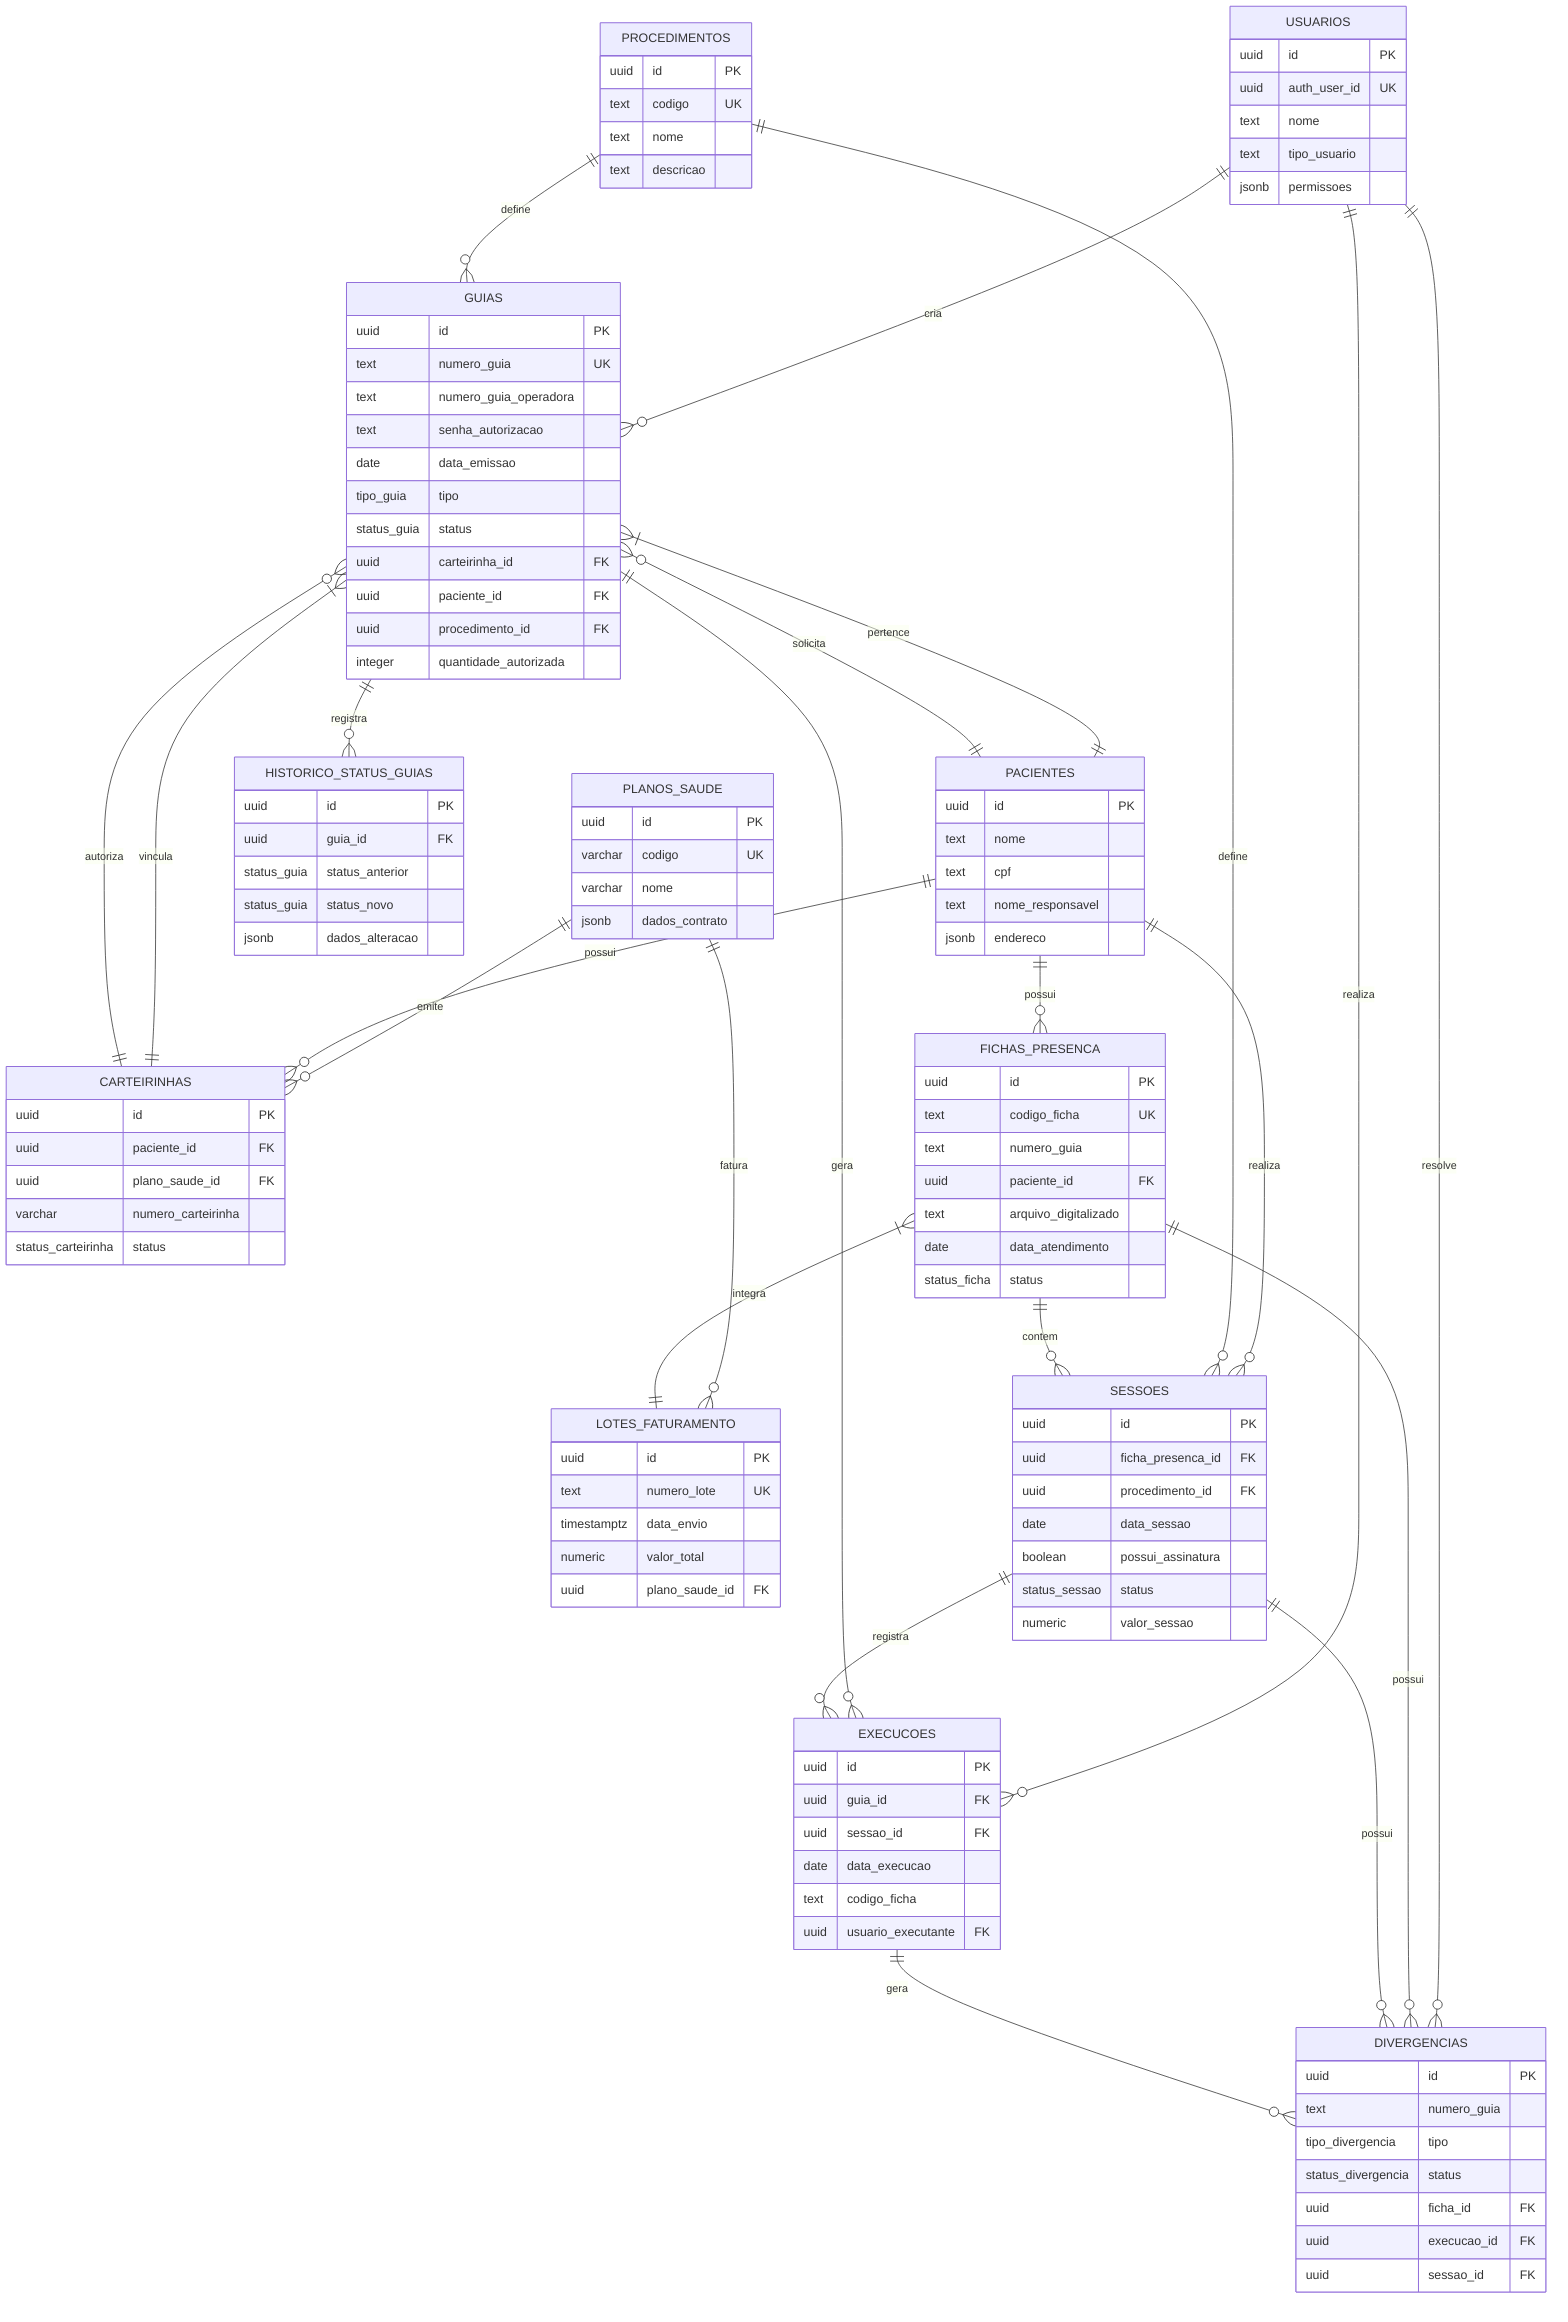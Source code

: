 erDiagram
    USUARIOS ||--o{ GUIAS : cria
    USUARIOS ||--o{ EXECUCOES : realiza
    USUARIOS ||--o{ DIVERGENCIAS : resolve

    PLANOS_SAUDE ||--o{ CARTEIRINHAS : emite
    PLANOS_SAUDE ||--o{ LOTES_FATURAMENTO : fatura

    PACIENTES ||--o{ CARTEIRINHAS : possui
    PACIENTES ||--o{ GUIAS : solicita
    PACIENTES ||--o{ FICHAS_PRESENCA : possui
    PACIENTES ||--o{ SESSOES : realiza

    PROCEDIMENTOS ||--o{ GUIAS : define
    PROCEDIMENTOS ||--o{ SESSOES : define

    CARTEIRINHAS ||--o{ GUIAS : autoriza

    GUIAS ||--o{ EXECUCOES : gera
    GUIAS ||--o{ HISTORICO_STATUS_GUIAS : registra
    GUIAS }|--|| PACIENTES : pertence
    GUIAS }|--|| CARTEIRINHAS : vincula

    FICHAS_PRESENCA ||--o{ SESSOES : contem
    FICHAS_PRESENCA ||--o{ DIVERGENCIAS : possui
    FICHAS_PRESENCA }|--|| LOTES_FATURAMENTO : integra

    SESSOES ||--o{ EXECUCOES : registra
    SESSOES ||--o{ DIVERGENCIAS : possui

    EXECUCOES ||--o{ DIVERGENCIAS : gera

    USUARIOS {
        uuid id PK
        uuid auth_user_id UK
        text nome
        text tipo_usuario
        jsonb permissoes
    }

    PLANOS_SAUDE {
        uuid id PK
        varchar codigo UK
        varchar nome
        jsonb dados_contrato
    }

    PACIENTES {
        uuid id PK
        text nome
        text cpf
        text nome_responsavel
        jsonb endereco
    }

    PROCEDIMENTOS {
        uuid id PK
        text codigo UK
        text nome
        text descricao
    }

    CARTEIRINHAS {
        uuid id PK
        uuid paciente_id FK
        uuid plano_saude_id FK
        varchar numero_carteirinha
        status_carteirinha status
    }

    GUIAS {
        uuid id PK
        text numero_guia UK
        text numero_guia_operadora
        text senha_autorizacao
        date data_emissao
        tipo_guia tipo
        status_guia status
        uuid carteirinha_id FK
        uuid paciente_id FK
        uuid procedimento_id FK
        integer quantidade_autorizada
    }

    FICHAS_PRESENCA {
        uuid id PK
        text codigo_ficha UK
        text numero_guia
        uuid paciente_id FK
        text arquivo_digitalizado
        date data_atendimento
        status_ficha status
    }

    SESSOES {
        uuid id PK
        uuid ficha_presenca_id FK
        uuid procedimento_id FK
        date data_sessao
        boolean possui_assinatura
        status_sessao status
        numeric valor_sessao
    }

    EXECUCOES {
        uuid id PK
        uuid guia_id FK
        uuid sessao_id FK
        date data_execucao
        text codigo_ficha
        uuid usuario_executante FK
    }

    DIVERGENCIAS {
        uuid id PK
        text numero_guia
        tipo_divergencia tipo
        status_divergencia status
        uuid ficha_id FK
        uuid execucao_id FK
        uuid sessao_id FK
    }

    LOTES_FATURAMENTO {
        uuid id PK
        text numero_lote UK
        timestamptz data_envio
        numeric valor_total
        uuid plano_saude_id FK
    }

    HISTORICO_STATUS_GUIAS {
        uuid id PK
        uuid guia_id FK
        status_guia status_anterior
        status_guia status_novo
        jsonb dados_alteracao
    }